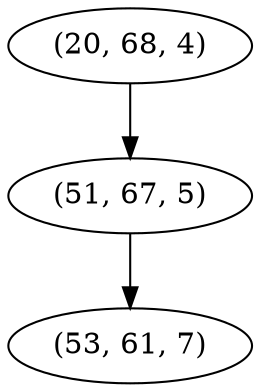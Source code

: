 digraph tree {
    "(20, 68, 4)";
    "(51, 67, 5)";
    "(53, 61, 7)";
    "(20, 68, 4)" -> "(51, 67, 5)";
    "(51, 67, 5)" -> "(53, 61, 7)";
}
